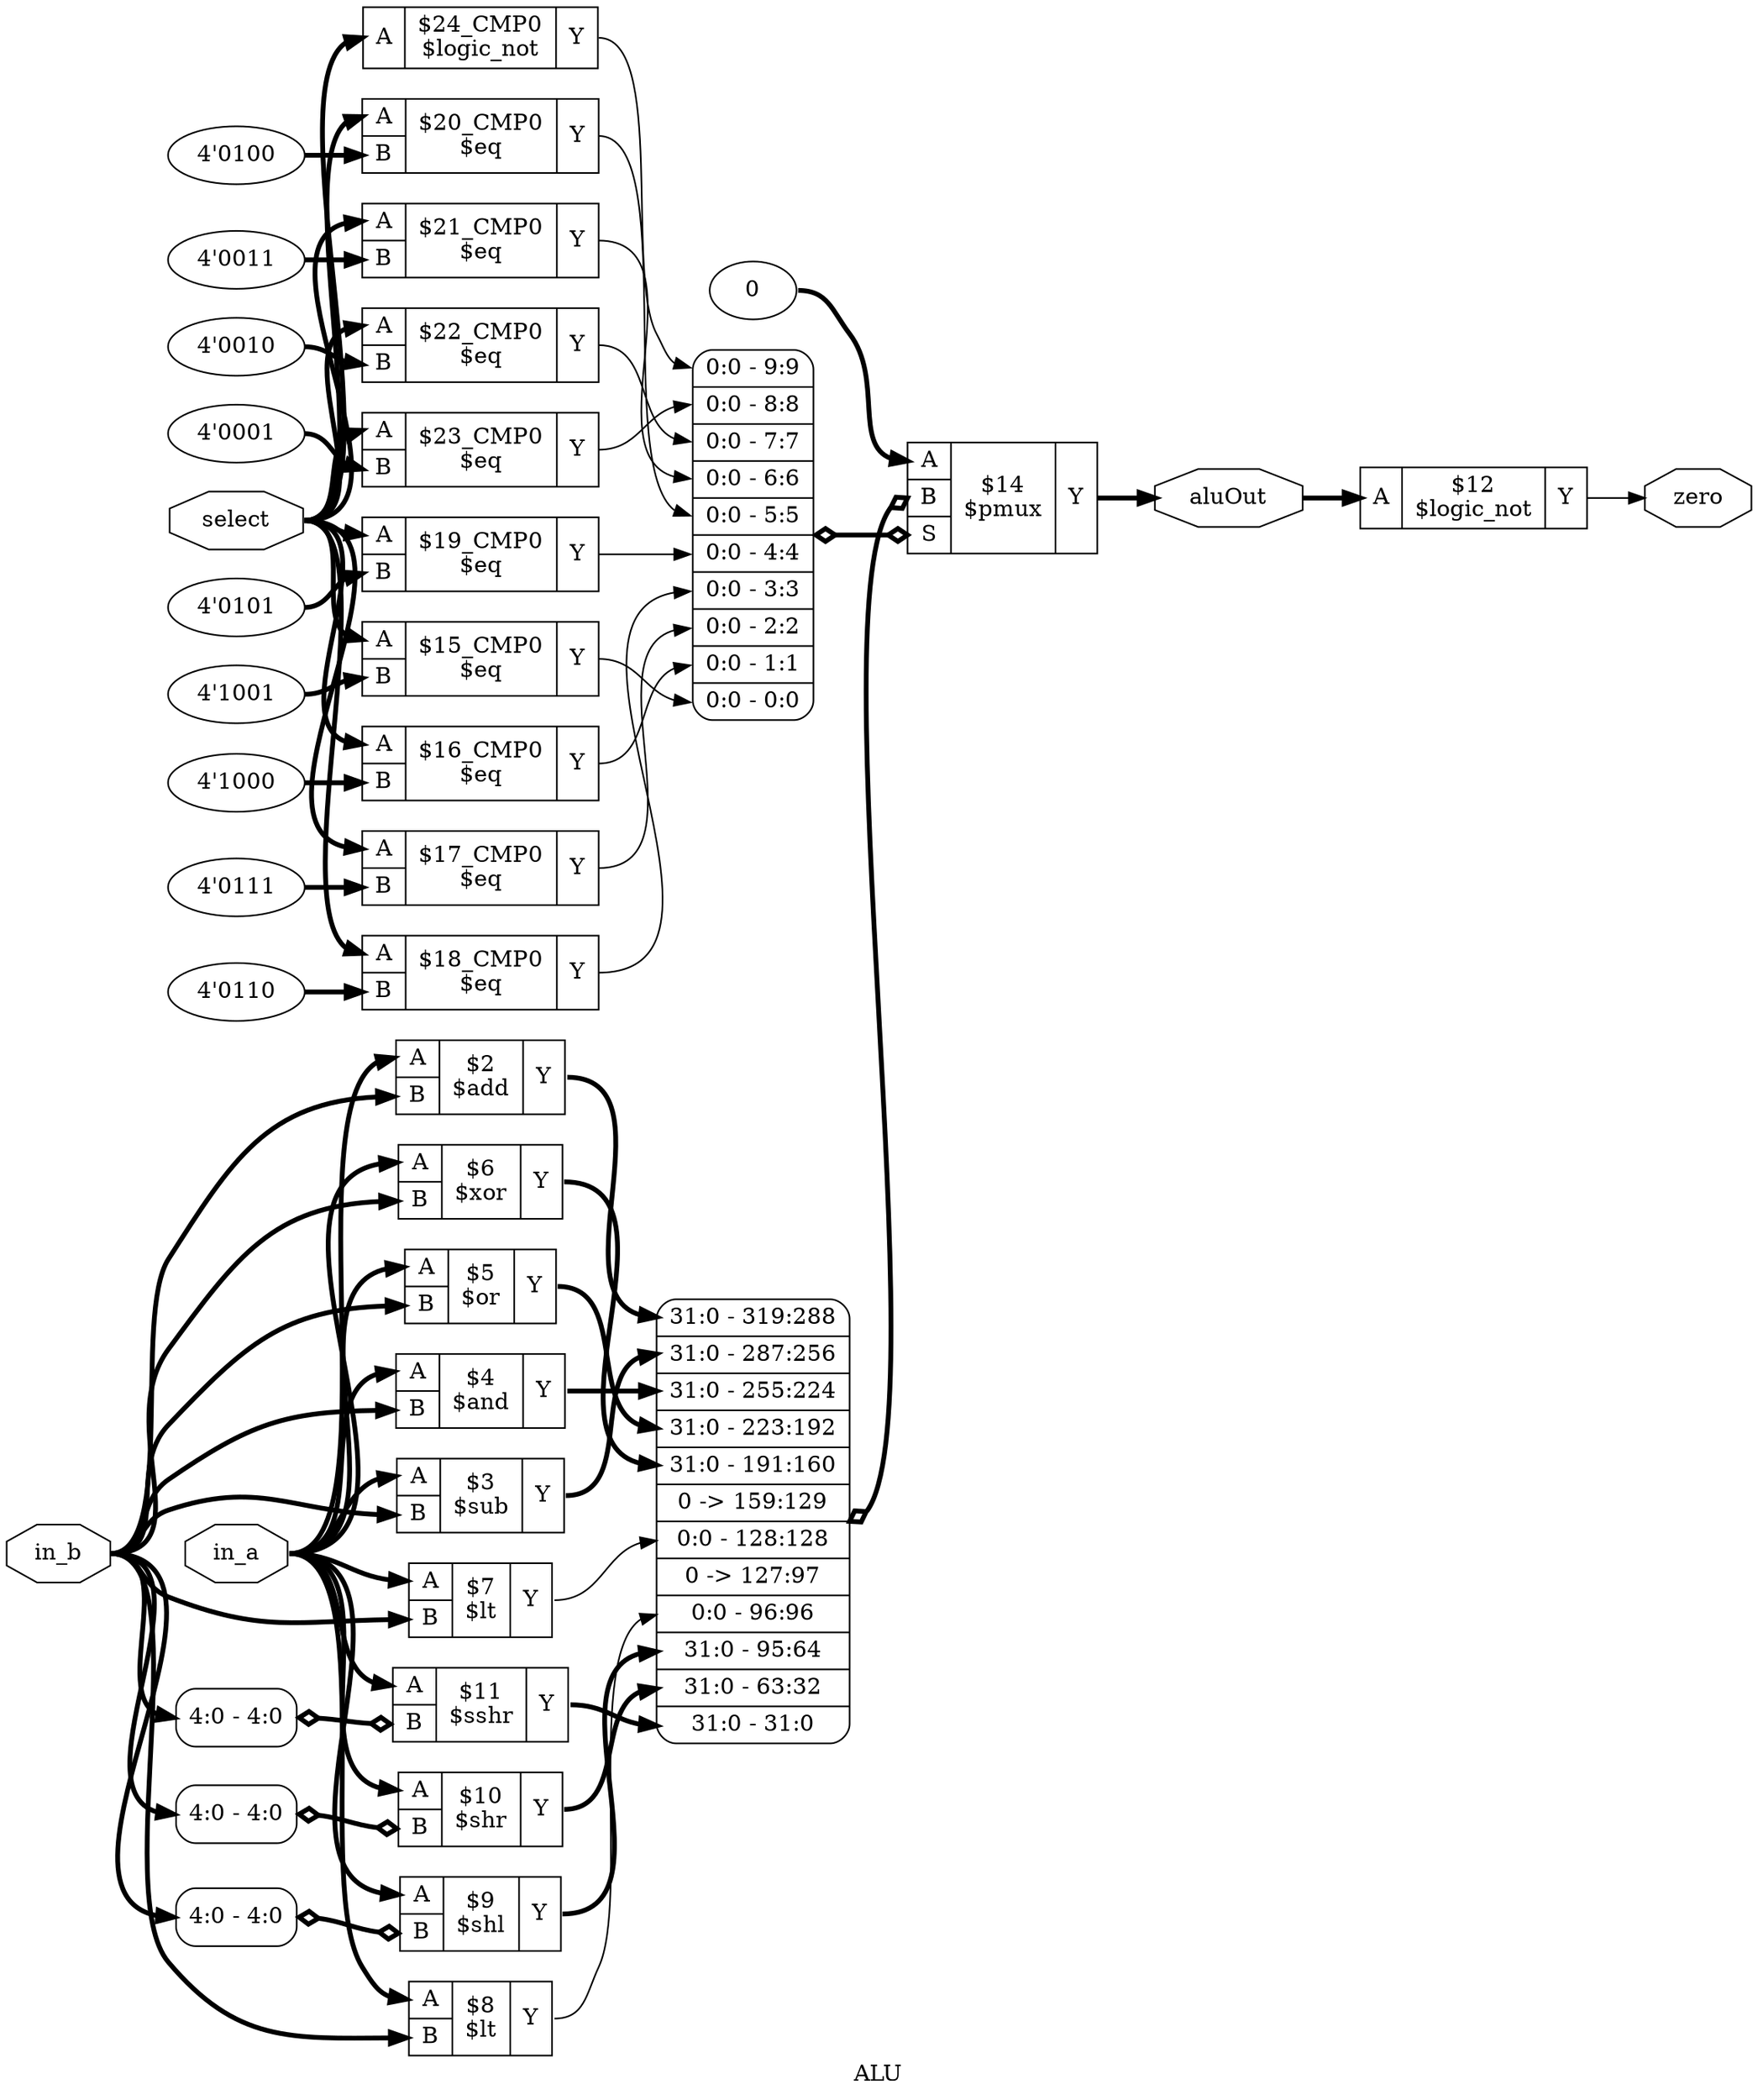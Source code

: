 digraph "ALU" {
label="ALU";
rankdir="LR";
remincross=true;
n21 [ shape=octagon, label="aluOut", color="black", fontcolor="black"];
n22 [ shape=octagon, label="in_a", color="black", fontcolor="black"];
n23 [ shape=octagon, label="in_b", color="black", fontcolor="black"];
n24 [ shape=octagon, label="select", color="black", fontcolor="black"];
n25 [ shape=octagon, label="zero", color="black", fontcolor="black"];
c29 [ shape=record, label="{{<p26> A|<p27> B}|$2\n$add|{<p28> Y}}",  ];
c30 [ shape=record, label="{{<p26> A|<p27> B}|$4\n$and|{<p28> Y}}",  ];
c31 [ shape=record, label="{{<p26> A}|$12\n$logic_not|{<p28> Y}}",  ];
c32 [ shape=record, label="{{<p26> A|<p27> B}|$7\n$lt|{<p28> Y}}",  ];
c33 [ shape=record, label="{{<p26> A|<p27> B}|$8\n$lt|{<p28> Y}}",  ];
c34 [ shape=record, label="{{<p26> A|<p27> B}|$5\n$or|{<p28> Y}}",  ];
v0 [ label="0" ];
c36 [ shape=record, label="{{<p26> A|<p27> B|<p35> S}|$14\n$pmux|{<p28> Y}}",  ];
x1 [ shape=record, style=rounded, label="<s11> 31:0 - 319:288 |<s10> 31:0 - 287:256 |<s9> 31:0 - 255:224 |<s8> 31:0 - 223:192 |<s7> 31:0 - 191:160 |0 -&gt; 159:129 |<s5> 0:0 - 128:128 |0 -&gt; 127:97 |<s3> 0:0 - 96:96 |<s2> 31:0 - 95:64 |<s1> 31:0 - 63:32 |<s0> 31:0 - 31:0 ", color="black", fontcolor="black" ];
x1:e -> c36:p27:w [arrowhead=odiamond, arrowtail=odiamond, dir=both, color="black", fontcolor="black", style="setlinewidth(3)", label=""];
x2 [ shape=record, style=rounded, label="<s9> 0:0 - 9:9 |<s8> 0:0 - 8:8 |<s7> 0:0 - 7:7 |<s6> 0:0 - 6:6 |<s5> 0:0 - 5:5 |<s4> 0:0 - 4:4 |<s3> 0:0 - 3:3 |<s2> 0:0 - 2:2 |<s1> 0:0 - 1:1 |<s0> 0:0 - 0:0 ", color="black", fontcolor="black" ];
x2:e -> c36:p35:w [arrowhead=odiamond, arrowtail=odiamond, dir=both, color="black", fontcolor="black", style="setlinewidth(3)", label=""];
v3 [ label="4'1001" ];
c37 [ shape=record, label="{{<p26> A|<p27> B}|$15_CMP0\n$eq|{<p28> Y}}",  ];
v4 [ label="4'1000" ];
c38 [ shape=record, label="{{<p26> A|<p27> B}|$16_CMP0\n$eq|{<p28> Y}}",  ];
v5 [ label="4'0111" ];
c39 [ shape=record, label="{{<p26> A|<p27> B}|$17_CMP0\n$eq|{<p28> Y}}",  ];
v6 [ label="4'0110" ];
c40 [ shape=record, label="{{<p26> A|<p27> B}|$18_CMP0\n$eq|{<p28> Y}}",  ];
v7 [ label="4'0101" ];
c41 [ shape=record, label="{{<p26> A|<p27> B}|$19_CMP0\n$eq|{<p28> Y}}",  ];
v8 [ label="4'0100" ];
c42 [ shape=record, label="{{<p26> A|<p27> B}|$20_CMP0\n$eq|{<p28> Y}}",  ];
v9 [ label="4'0011" ];
c43 [ shape=record, label="{{<p26> A|<p27> B}|$21_CMP0\n$eq|{<p28> Y}}",  ];
v10 [ label="4'0010" ];
c44 [ shape=record, label="{{<p26> A|<p27> B}|$22_CMP0\n$eq|{<p28> Y}}",  ];
v11 [ label="4'0001" ];
c45 [ shape=record, label="{{<p26> A|<p27> B}|$23_CMP0\n$eq|{<p28> Y}}",  ];
c46 [ shape=record, label="{{<p26> A}|$24_CMP0\n$logic_not|{<p28> Y}}",  ];
c47 [ shape=record, label="{{<p26> A|<p27> B}|$9\n$shl|{<p28> Y}}",  ];
x12 [ shape=record, style=rounded, label="<s0> 4:0 - 4:0 ", color="black", fontcolor="black" ];
x12:e -> c47:p27:w [arrowhead=odiamond, arrowtail=odiamond, dir=both, color="black", fontcolor="black", style="setlinewidth(3)", label=""];
c48 [ shape=record, label="{{<p26> A|<p27> B}|$10\n$shr|{<p28> Y}}",  ];
x13 [ shape=record, style=rounded, label="<s0> 4:0 - 4:0 ", color="black", fontcolor="black" ];
x13:e -> c48:p27:w [arrowhead=odiamond, arrowtail=odiamond, dir=both, color="black", fontcolor="black", style="setlinewidth(3)", label=""];
c49 [ shape=record, label="{{<p26> A|<p27> B}|$11\n$sshr|{<p28> Y}}",  ];
x14 [ shape=record, style=rounded, label="<s0> 4:0 - 4:0 ", color="black", fontcolor="black" ];
x14:e -> c49:p27:w [arrowhead=odiamond, arrowtail=odiamond, dir=both, color="black", fontcolor="black", style="setlinewidth(3)", label=""];
c50 [ shape=record, label="{{<p26> A|<p27> B}|$3\n$sub|{<p28> Y}}",  ];
c51 [ shape=record, label="{{<p26> A|<p27> B}|$6\n$xor|{<p28> Y}}",  ];
c29:p28:e -> x1:s11:w [color="black", fontcolor="black", style="setlinewidth(3)", label=""];
c41:p28:e -> x2:s4:w [color="black", fontcolor="black", label=""];
c42:p28:e -> x2:s5:w [color="black", fontcolor="black", label=""];
c43:p28:e -> x2:s6:w [color="black", fontcolor="black", label=""];
c44:p28:e -> x2:s7:w [color="black", fontcolor="black", label=""];
c45:p28:e -> x2:s8:w [color="black", fontcolor="black", label=""];
c46:p28:e -> x2:s9:w [color="black", fontcolor="black", label=""];
c47:p28:e -> x1:s2:w [color="black", fontcolor="black", style="setlinewidth(3)", label=""];
c48:p28:e -> x1:s1:w [color="black", fontcolor="black", style="setlinewidth(3)", label=""];
c49:p28:e -> x1:s0:w [color="black", fontcolor="black", style="setlinewidth(3)", label=""];
c50:p28:e -> x1:s10:w [color="black", fontcolor="black", style="setlinewidth(3)", label=""];
c30:p28:e -> x1:s9:w [color="black", fontcolor="black", style="setlinewidth(3)", label=""];
c51:p28:e -> x1:s7:w [color="black", fontcolor="black", style="setlinewidth(3)", label=""];
c36:p28:e -> n21:w [color="black", fontcolor="black", style="setlinewidth(3)", label=""];
n21:e -> c31:p26:w [color="black", fontcolor="black", style="setlinewidth(3)", label=""];
n22:e -> c29:p26:w [color="black", fontcolor="black", style="setlinewidth(3)", label=""];
n22:e -> c30:p26:w [color="black", fontcolor="black", style="setlinewidth(3)", label=""];
n22:e -> c32:p26:w [color="black", fontcolor="black", style="setlinewidth(3)", label=""];
n22:e -> c33:p26:w [color="black", fontcolor="black", style="setlinewidth(3)", label=""];
n22:e -> c34:p26:w [color="black", fontcolor="black", style="setlinewidth(3)", label=""];
n22:e -> c47:p26:w [color="black", fontcolor="black", style="setlinewidth(3)", label=""];
n22:e -> c48:p26:w [color="black", fontcolor="black", style="setlinewidth(3)", label=""];
n22:e -> c49:p26:w [color="black", fontcolor="black", style="setlinewidth(3)", label=""];
n22:e -> c50:p26:w [color="black", fontcolor="black", style="setlinewidth(3)", label=""];
n22:e -> c51:p26:w [color="black", fontcolor="black", style="setlinewidth(3)", label=""];
n23:e -> c29:p27:w [color="black", fontcolor="black", style="setlinewidth(3)", label=""];
n23:e -> c30:p27:w [color="black", fontcolor="black", style="setlinewidth(3)", label=""];
n23:e -> c32:p27:w [color="black", fontcolor="black", style="setlinewidth(3)", label=""];
n23:e -> c33:p27:w [color="black", fontcolor="black", style="setlinewidth(3)", label=""];
n23:e -> c34:p27:w [color="black", fontcolor="black", style="setlinewidth(3)", label=""];
n23:e -> c50:p27:w [color="black", fontcolor="black", style="setlinewidth(3)", label=""];
n23:e -> c51:p27:w [color="black", fontcolor="black", style="setlinewidth(3)", label=""];
n23:e -> x12:s0:w [color="black", fontcolor="black", style="setlinewidth(3)", label=""];
n23:e -> x13:s0:w [color="black", fontcolor="black", style="setlinewidth(3)", label=""];
n23:e -> x14:s0:w [color="black", fontcolor="black", style="setlinewidth(3)", label=""];
n24:e -> c37:p26:w [color="black", fontcolor="black", style="setlinewidth(3)", label=""];
n24:e -> c38:p26:w [color="black", fontcolor="black", style="setlinewidth(3)", label=""];
n24:e -> c39:p26:w [color="black", fontcolor="black", style="setlinewidth(3)", label=""];
n24:e -> c40:p26:w [color="black", fontcolor="black", style="setlinewidth(3)", label=""];
n24:e -> c41:p26:w [color="black", fontcolor="black", style="setlinewidth(3)", label=""];
n24:e -> c42:p26:w [color="black", fontcolor="black", style="setlinewidth(3)", label=""];
n24:e -> c43:p26:w [color="black", fontcolor="black", style="setlinewidth(3)", label=""];
n24:e -> c44:p26:w [color="black", fontcolor="black", style="setlinewidth(3)", label=""];
n24:e -> c45:p26:w [color="black", fontcolor="black", style="setlinewidth(3)", label=""];
n24:e -> c46:p26:w [color="black", fontcolor="black", style="setlinewidth(3)", label=""];
c31:p28:e -> n25:w [color="black", fontcolor="black", label=""];
c32:p28:e -> x1:s5:w [color="black", fontcolor="black", label=""];
c33:p28:e -> x1:s3:w [color="black", fontcolor="black", label=""];
c34:p28:e -> x1:s8:w [color="black", fontcolor="black", style="setlinewidth(3)", label=""];
c37:p28:e -> x2:s0:w [color="black", fontcolor="black", label=""];
c38:p28:e -> x2:s1:w [color="black", fontcolor="black", label=""];
c39:p28:e -> x2:s2:w [color="black", fontcolor="black", label=""];
c40:p28:e -> x2:s3:w [color="black", fontcolor="black", label=""];
v0:e -> c36:p26:w [color="black", fontcolor="black", style="setlinewidth(3)", label=""];
v10:e -> c44:p27:w [color="black", fontcolor="black", style="setlinewidth(3)", label=""];
v11:e -> c45:p27:w [color="black", fontcolor="black", style="setlinewidth(3)", label=""];
v3:e -> c37:p27:w [color="black", fontcolor="black", style="setlinewidth(3)", label=""];
v4:e -> c38:p27:w [color="black", fontcolor="black", style="setlinewidth(3)", label=""];
v5:e -> c39:p27:w [color="black", fontcolor="black", style="setlinewidth(3)", label=""];
v6:e -> c40:p27:w [color="black", fontcolor="black", style="setlinewidth(3)", label=""];
v7:e -> c41:p27:w [color="black", fontcolor="black", style="setlinewidth(3)", label=""];
v8:e -> c42:p27:w [color="black", fontcolor="black", style="setlinewidth(3)", label=""];
v9:e -> c43:p27:w [color="black", fontcolor="black", style="setlinewidth(3)", label=""];
}
